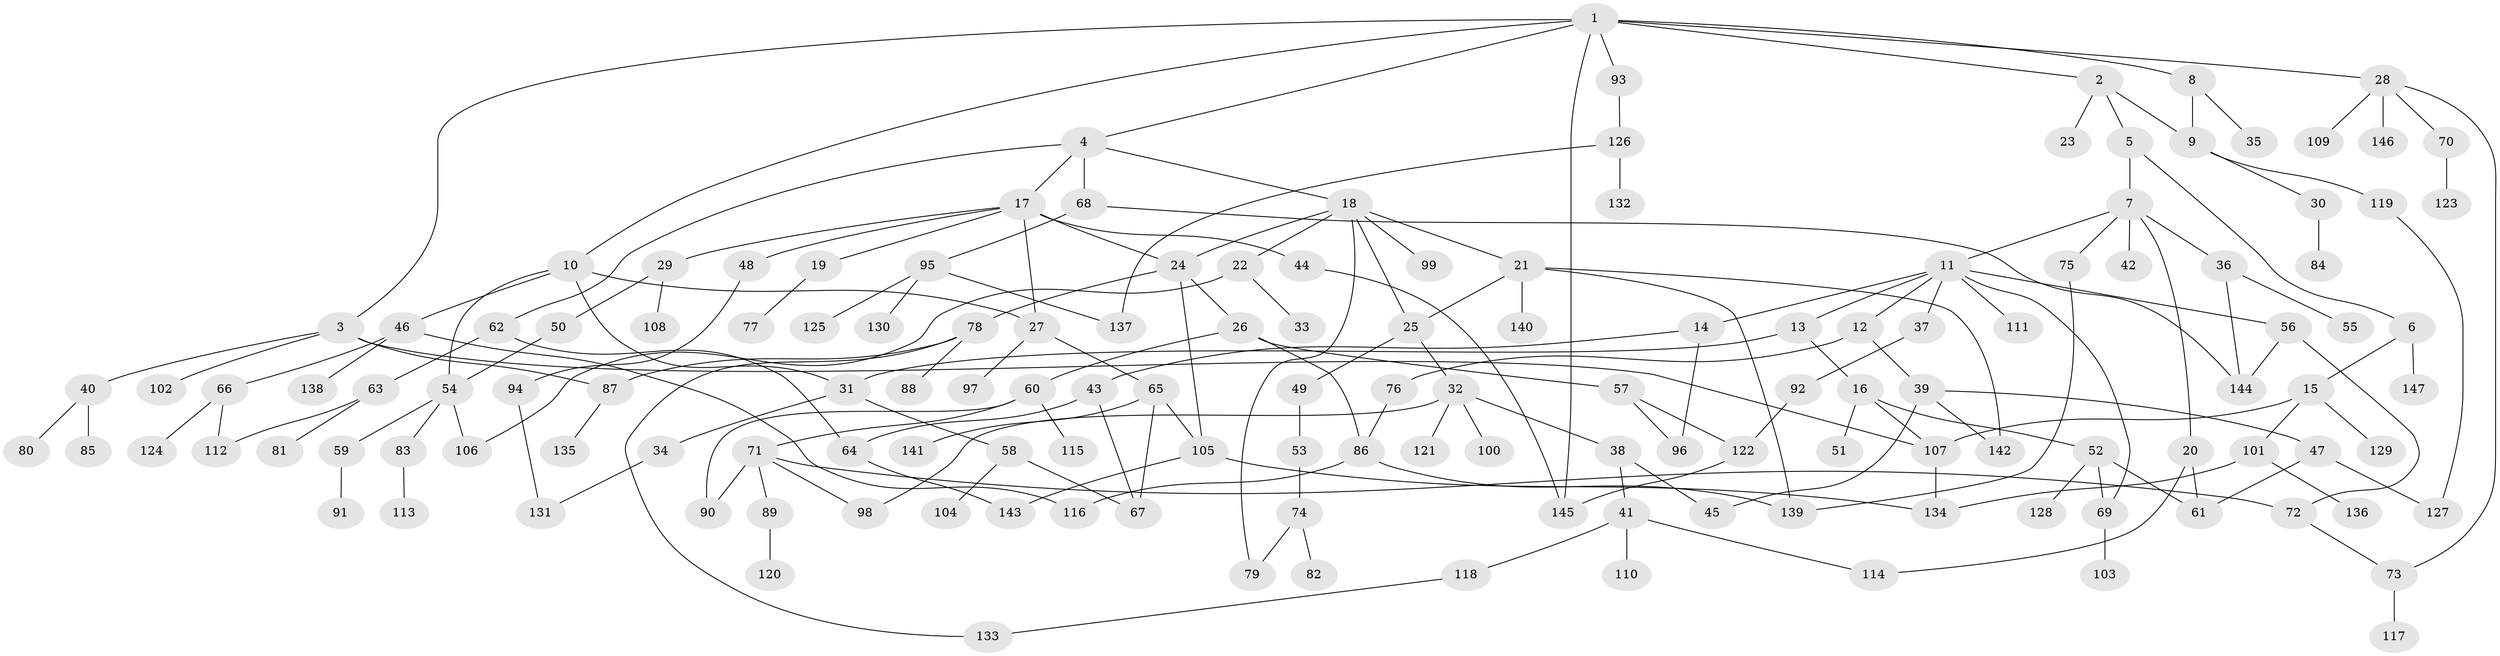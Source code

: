 // Generated by graph-tools (version 1.1) at 2025/25/03/09/25 03:25:25]
// undirected, 147 vertices, 189 edges
graph export_dot {
graph [start="1"]
  node [color=gray90,style=filled];
  1;
  2;
  3;
  4;
  5;
  6;
  7;
  8;
  9;
  10;
  11;
  12;
  13;
  14;
  15;
  16;
  17;
  18;
  19;
  20;
  21;
  22;
  23;
  24;
  25;
  26;
  27;
  28;
  29;
  30;
  31;
  32;
  33;
  34;
  35;
  36;
  37;
  38;
  39;
  40;
  41;
  42;
  43;
  44;
  45;
  46;
  47;
  48;
  49;
  50;
  51;
  52;
  53;
  54;
  55;
  56;
  57;
  58;
  59;
  60;
  61;
  62;
  63;
  64;
  65;
  66;
  67;
  68;
  69;
  70;
  71;
  72;
  73;
  74;
  75;
  76;
  77;
  78;
  79;
  80;
  81;
  82;
  83;
  84;
  85;
  86;
  87;
  88;
  89;
  90;
  91;
  92;
  93;
  94;
  95;
  96;
  97;
  98;
  99;
  100;
  101;
  102;
  103;
  104;
  105;
  106;
  107;
  108;
  109;
  110;
  111;
  112;
  113;
  114;
  115;
  116;
  117;
  118;
  119;
  120;
  121;
  122;
  123;
  124;
  125;
  126;
  127;
  128;
  129;
  130;
  131;
  132;
  133;
  134;
  135;
  136;
  137;
  138;
  139;
  140;
  141;
  142;
  143;
  144;
  145;
  146;
  147;
  1 -- 2;
  1 -- 3;
  1 -- 4;
  1 -- 8;
  1 -- 10;
  1 -- 28;
  1 -- 93;
  1 -- 145;
  2 -- 5;
  2 -- 9;
  2 -- 23;
  3 -- 40;
  3 -- 102;
  3 -- 107;
  3 -- 87;
  4 -- 17;
  4 -- 18;
  4 -- 62;
  4 -- 68;
  5 -- 6;
  5 -- 7;
  6 -- 15;
  6 -- 147;
  7 -- 11;
  7 -- 20;
  7 -- 36;
  7 -- 42;
  7 -- 75;
  8 -- 35;
  8 -- 9;
  9 -- 30;
  9 -- 119;
  10 -- 31;
  10 -- 46;
  10 -- 27;
  10 -- 54;
  11 -- 12;
  11 -- 13;
  11 -- 14;
  11 -- 37;
  11 -- 56;
  11 -- 111;
  11 -- 69;
  12 -- 39;
  12 -- 76;
  13 -- 16;
  13 -- 31;
  14 -- 43;
  14 -- 96;
  15 -- 101;
  15 -- 129;
  15 -- 107;
  16 -- 51;
  16 -- 52;
  16 -- 107;
  17 -- 19;
  17 -- 24;
  17 -- 27;
  17 -- 29;
  17 -- 44;
  17 -- 48;
  18 -- 21;
  18 -- 22;
  18 -- 99;
  18 -- 24;
  18 -- 79;
  18 -- 25;
  19 -- 77;
  20 -- 114;
  20 -- 61;
  21 -- 25;
  21 -- 139;
  21 -- 140;
  21 -- 142;
  22 -- 33;
  22 -- 106;
  24 -- 26;
  24 -- 78;
  24 -- 105;
  25 -- 32;
  25 -- 49;
  26 -- 57;
  26 -- 60;
  26 -- 86;
  27 -- 65;
  27 -- 97;
  28 -- 70;
  28 -- 73;
  28 -- 109;
  28 -- 146;
  29 -- 50;
  29 -- 108;
  30 -- 84;
  31 -- 34;
  31 -- 58;
  32 -- 38;
  32 -- 98;
  32 -- 100;
  32 -- 121;
  34 -- 131;
  36 -- 55;
  36 -- 144;
  37 -- 92;
  38 -- 41;
  38 -- 45;
  39 -- 45;
  39 -- 47;
  39 -- 142;
  40 -- 80;
  40 -- 85;
  41 -- 110;
  41 -- 118;
  41 -- 114;
  43 -- 67;
  43 -- 64;
  44 -- 145;
  46 -- 66;
  46 -- 116;
  46 -- 138;
  47 -- 61;
  47 -- 127;
  48 -- 94;
  49 -- 53;
  50 -- 54;
  52 -- 69;
  52 -- 128;
  52 -- 61;
  53 -- 74;
  54 -- 59;
  54 -- 83;
  54 -- 106;
  56 -- 144;
  56 -- 72;
  57 -- 122;
  57 -- 96;
  58 -- 104;
  58 -- 67;
  59 -- 91;
  60 -- 71;
  60 -- 90;
  60 -- 115;
  62 -- 63;
  62 -- 64;
  63 -- 81;
  63 -- 112;
  64 -- 143;
  65 -- 67;
  65 -- 141;
  65 -- 105;
  66 -- 112;
  66 -- 124;
  68 -- 95;
  68 -- 144;
  69 -- 103;
  70 -- 123;
  71 -- 72;
  71 -- 89;
  71 -- 90;
  71 -- 98;
  72 -- 73;
  73 -- 117;
  74 -- 79;
  74 -- 82;
  75 -- 139;
  76 -- 86;
  78 -- 87;
  78 -- 88;
  78 -- 133;
  83 -- 113;
  86 -- 116;
  86 -- 139;
  87 -- 135;
  89 -- 120;
  92 -- 122;
  93 -- 126;
  94 -- 131;
  95 -- 125;
  95 -- 130;
  95 -- 137;
  101 -- 136;
  101 -- 134;
  105 -- 143;
  105 -- 134;
  107 -- 134;
  118 -- 133;
  119 -- 127;
  122 -- 145;
  126 -- 132;
  126 -- 137;
}
